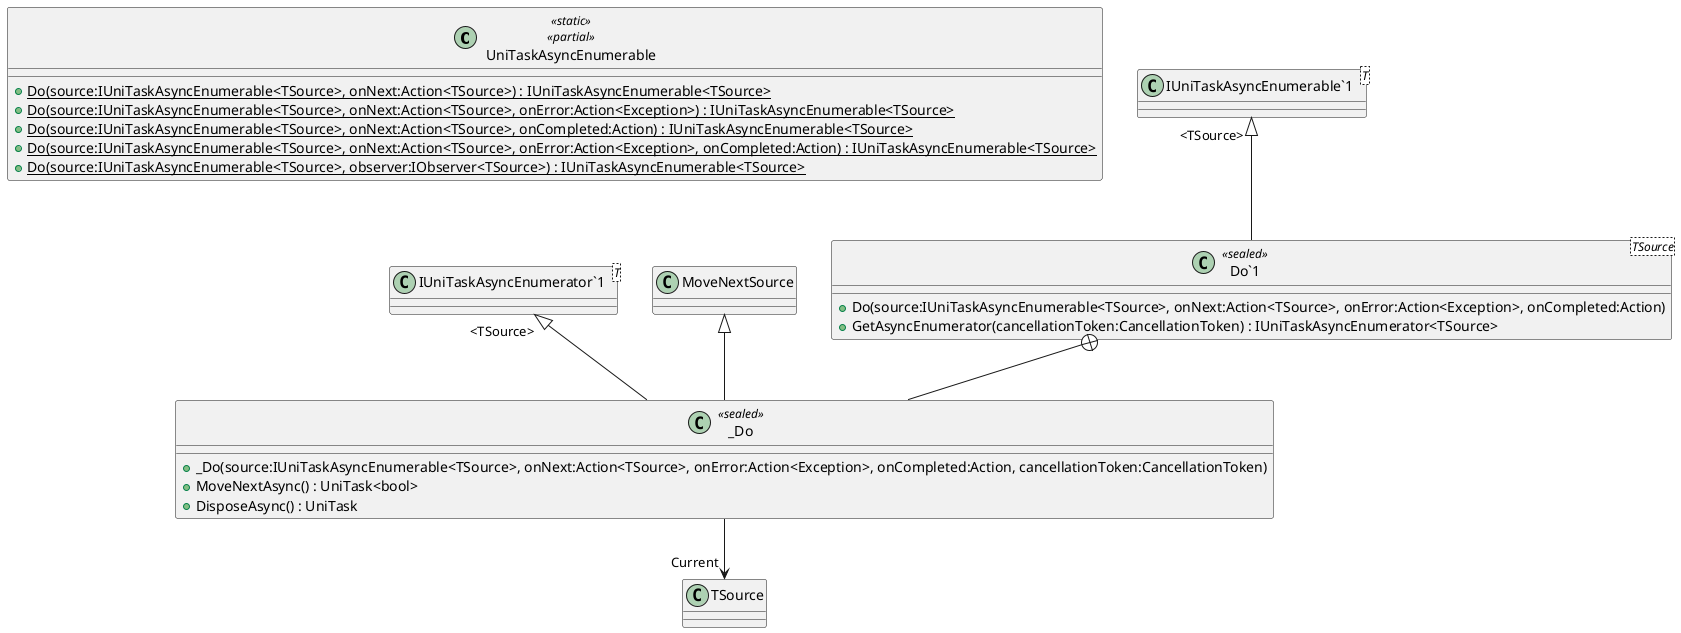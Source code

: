 @startuml
class UniTaskAsyncEnumerable <<static>> <<partial>> {
    + {static} Do(source:IUniTaskAsyncEnumerable<TSource>, onNext:Action<TSource>) : IUniTaskAsyncEnumerable<TSource>
    + {static} Do(source:IUniTaskAsyncEnumerable<TSource>, onNext:Action<TSource>, onError:Action<Exception>) : IUniTaskAsyncEnumerable<TSource>
    + {static} Do(source:IUniTaskAsyncEnumerable<TSource>, onNext:Action<TSource>, onCompleted:Action) : IUniTaskAsyncEnumerable<TSource>
    + {static} Do(source:IUniTaskAsyncEnumerable<TSource>, onNext:Action<TSource>, onError:Action<Exception>, onCompleted:Action) : IUniTaskAsyncEnumerable<TSource>
    + {static} Do(source:IUniTaskAsyncEnumerable<TSource>, observer:IObserver<TSource>) : IUniTaskAsyncEnumerable<TSource>
}
class "Do`1"<TSource> <<sealed>> {
    + Do(source:IUniTaskAsyncEnumerable<TSource>, onNext:Action<TSource>, onError:Action<Exception>, onCompleted:Action)
    + GetAsyncEnumerator(cancellationToken:CancellationToken) : IUniTaskAsyncEnumerator<TSource>
}
class "IUniTaskAsyncEnumerable`1"<T> {
}
class _Do <<sealed>> {
    + _Do(source:IUniTaskAsyncEnumerable<TSource>, onNext:Action<TSource>, onError:Action<Exception>, onCompleted:Action, cancellationToken:CancellationToken)
    + MoveNextAsync() : UniTask<bool>
    + DisposeAsync() : UniTask
}
class "IUniTaskAsyncEnumerator`1"<T> {
}
"IUniTaskAsyncEnumerable`1" "<TSource>" <|-- "Do`1"
"Do`1" +-- _Do
MoveNextSource <|-- _Do
"IUniTaskAsyncEnumerator`1" "<TSource>" <|-- _Do
_Do --> "Current" TSource
@enduml
